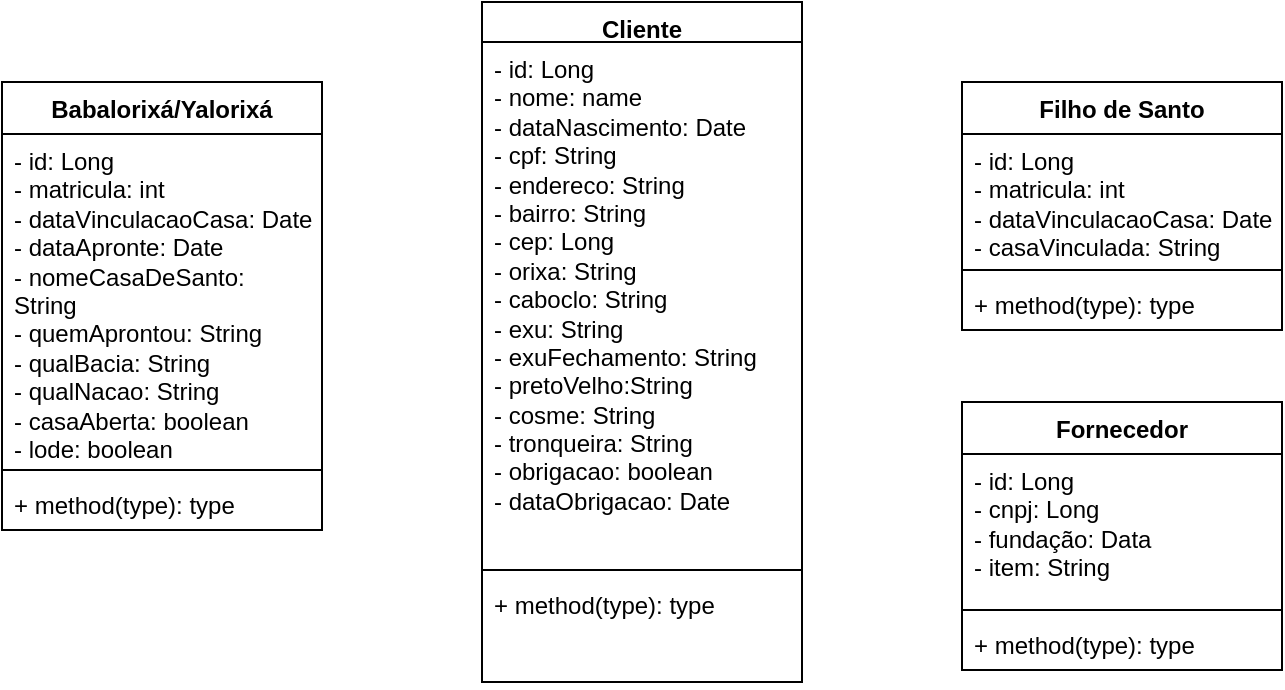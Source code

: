 <mxfile version="21.2.3" type="github">
  <diagram name="Página-1" id="Vdpbjj2JsCtud9L1v_U5">
    <mxGraphModel dx="1050" dy="581" grid="1" gridSize="10" guides="1" tooltips="1" connect="1" arrows="1" fold="1" page="1" pageScale="1" pageWidth="827" pageHeight="1169" math="0" shadow="0">
      <root>
        <mxCell id="0" />
        <mxCell id="1" parent="0" />
        <mxCell id="piGdwYH6e4SHMuTX9ifc-1" value="Cliente" style="swimlane;fontStyle=1;align=center;verticalAlign=top;childLayout=stackLayout;horizontal=1;startSize=20;horizontalStack=0;resizeParent=1;resizeParentMax=0;resizeLast=0;collapsible=1;marginBottom=0;whiteSpace=wrap;html=1;" vertex="1" parent="1">
          <mxGeometry x="320" y="80" width="160" height="340" as="geometry">
            <mxRectangle x="320" y="40" width="80" height="30" as="alternateBounds" />
          </mxGeometry>
        </mxCell>
        <mxCell id="piGdwYH6e4SHMuTX9ifc-2" value="- id: Long&lt;br&gt;- nome: name&lt;br&gt;- dataNascimento: Date&lt;br&gt;- cpf: String&lt;br&gt;- endereco: String&lt;br&gt;- bairro: String&lt;br&gt;- cep: Long&lt;br&gt;- orixa: String&lt;br style=&quot;border-color: var(--border-color);&quot;&gt;- caboclo: String&lt;br style=&quot;border-color: var(--border-color);&quot;&gt;- exu: String&lt;br&gt;- exuFechamento: String&lt;br&gt;- pretoVelho:String&lt;br&gt;- cosme: String&lt;br&gt;- tronqueira: String&lt;br&gt;- obrigacao: boolean&lt;br&gt;- dataObrigacao: Date" style="text;strokeColor=none;fillColor=none;align=left;verticalAlign=top;spacingLeft=4;spacingRight=4;overflow=hidden;rotatable=0;points=[[0,0.5],[1,0.5]];portConstraint=eastwest;whiteSpace=wrap;html=1;" vertex="1" parent="piGdwYH6e4SHMuTX9ifc-1">
          <mxGeometry y="20" width="160" height="260" as="geometry" />
        </mxCell>
        <mxCell id="piGdwYH6e4SHMuTX9ifc-3" value="" style="line;strokeWidth=1;fillColor=none;align=left;verticalAlign=middle;spacingTop=-1;spacingLeft=3;spacingRight=3;rotatable=0;labelPosition=right;points=[];portConstraint=eastwest;strokeColor=inherit;" vertex="1" parent="piGdwYH6e4SHMuTX9ifc-1">
          <mxGeometry y="280" width="160" height="8" as="geometry" />
        </mxCell>
        <mxCell id="piGdwYH6e4SHMuTX9ifc-4" value="+ method(type): type" style="text;strokeColor=none;fillColor=none;align=left;verticalAlign=top;spacingLeft=4;spacingRight=4;overflow=hidden;rotatable=0;points=[[0,0.5],[1,0.5]];portConstraint=eastwest;whiteSpace=wrap;html=1;" vertex="1" parent="piGdwYH6e4SHMuTX9ifc-1">
          <mxGeometry y="288" width="160" height="52" as="geometry" />
        </mxCell>
        <mxCell id="piGdwYH6e4SHMuTX9ifc-5" value="Fornecedor" style="swimlane;fontStyle=1;align=center;verticalAlign=top;childLayout=stackLayout;horizontal=1;startSize=26;horizontalStack=0;resizeParent=1;resizeParentMax=0;resizeLast=0;collapsible=1;marginBottom=0;whiteSpace=wrap;html=1;" vertex="1" parent="1">
          <mxGeometry x="560" y="280" width="160" height="134" as="geometry" />
        </mxCell>
        <mxCell id="piGdwYH6e4SHMuTX9ifc-6" value="- id: Long&lt;br&gt;- cnpj: Long&lt;br&gt;- fundação: Data&lt;br&gt;- item: String" style="text;strokeColor=none;fillColor=none;align=left;verticalAlign=top;spacingLeft=4;spacingRight=4;overflow=hidden;rotatable=0;points=[[0,0.5],[1,0.5]];portConstraint=eastwest;whiteSpace=wrap;html=1;" vertex="1" parent="piGdwYH6e4SHMuTX9ifc-5">
          <mxGeometry y="26" width="160" height="74" as="geometry" />
        </mxCell>
        <mxCell id="piGdwYH6e4SHMuTX9ifc-7" value="" style="line;strokeWidth=1;fillColor=none;align=left;verticalAlign=middle;spacingTop=-1;spacingLeft=3;spacingRight=3;rotatable=0;labelPosition=right;points=[];portConstraint=eastwest;strokeColor=inherit;" vertex="1" parent="piGdwYH6e4SHMuTX9ifc-5">
          <mxGeometry y="100" width="160" height="8" as="geometry" />
        </mxCell>
        <mxCell id="piGdwYH6e4SHMuTX9ifc-8" value="+ method(type): type" style="text;strokeColor=none;fillColor=none;align=left;verticalAlign=top;spacingLeft=4;spacingRight=4;overflow=hidden;rotatable=0;points=[[0,0.5],[1,0.5]];portConstraint=eastwest;whiteSpace=wrap;html=1;" vertex="1" parent="piGdwYH6e4SHMuTX9ifc-5">
          <mxGeometry y="108" width="160" height="26" as="geometry" />
        </mxCell>
        <mxCell id="piGdwYH6e4SHMuTX9ifc-9" value="Filho de Santo" style="swimlane;fontStyle=1;align=center;verticalAlign=top;childLayout=stackLayout;horizontal=1;startSize=26;horizontalStack=0;resizeParent=1;resizeParentMax=0;resizeLast=0;collapsible=1;marginBottom=0;whiteSpace=wrap;html=1;" vertex="1" parent="1">
          <mxGeometry x="560" y="120" width="160" height="124" as="geometry" />
        </mxCell>
        <mxCell id="piGdwYH6e4SHMuTX9ifc-10" value="- id: Long&lt;br&gt;- matricula: int&lt;br&gt;- dataVinculacaoCasa: Date&lt;br&gt;- casaVinculada: String" style="text;strokeColor=none;fillColor=none;align=left;verticalAlign=top;spacingLeft=4;spacingRight=4;overflow=hidden;rotatable=0;points=[[0,0.5],[1,0.5]];portConstraint=eastwest;whiteSpace=wrap;html=1;" vertex="1" parent="piGdwYH6e4SHMuTX9ifc-9">
          <mxGeometry y="26" width="160" height="64" as="geometry" />
        </mxCell>
        <mxCell id="piGdwYH6e4SHMuTX9ifc-11" value="" style="line;strokeWidth=1;fillColor=none;align=left;verticalAlign=middle;spacingTop=-1;spacingLeft=3;spacingRight=3;rotatable=0;labelPosition=right;points=[];portConstraint=eastwest;strokeColor=inherit;" vertex="1" parent="piGdwYH6e4SHMuTX9ifc-9">
          <mxGeometry y="90" width="160" height="8" as="geometry" />
        </mxCell>
        <mxCell id="piGdwYH6e4SHMuTX9ifc-12" value="+ method(type): type" style="text;strokeColor=none;fillColor=none;align=left;verticalAlign=top;spacingLeft=4;spacingRight=4;overflow=hidden;rotatable=0;points=[[0,0.5],[1,0.5]];portConstraint=eastwest;whiteSpace=wrap;html=1;" vertex="1" parent="piGdwYH6e4SHMuTX9ifc-9">
          <mxGeometry y="98" width="160" height="26" as="geometry" />
        </mxCell>
        <mxCell id="piGdwYH6e4SHMuTX9ifc-13" value="Babalorixá/Yalorixá" style="swimlane;fontStyle=1;align=center;verticalAlign=top;childLayout=stackLayout;horizontal=1;startSize=26;horizontalStack=0;resizeParent=1;resizeParentMax=0;resizeLast=0;collapsible=1;marginBottom=0;whiteSpace=wrap;html=1;" vertex="1" parent="1">
          <mxGeometry x="80" y="120" width="160" height="224" as="geometry" />
        </mxCell>
        <mxCell id="piGdwYH6e4SHMuTX9ifc-14" value="- id: Long&lt;br style=&quot;border-color: var(--border-color);&quot;&gt;- matricula: int&lt;br style=&quot;border-color: var(--border-color);&quot;&gt;- dataVinculacaoCasa: Date&lt;br style=&quot;border-color: var(--border-color);&quot;&gt;- dataApronte: Date&lt;br&gt;- nomeCasaDeSanto: String&lt;br&gt;- quemAprontou: String&lt;br&gt;- qualBacia: String&lt;br&gt;- qualNacao: String&lt;br&gt;- casaAberta: boolean&lt;br&gt;- lode: boolean" style="text;strokeColor=none;fillColor=none;align=left;verticalAlign=top;spacingLeft=4;spacingRight=4;overflow=hidden;rotatable=0;points=[[0,0.5],[1,0.5]];portConstraint=eastwest;whiteSpace=wrap;html=1;" vertex="1" parent="piGdwYH6e4SHMuTX9ifc-13">
          <mxGeometry y="26" width="160" height="164" as="geometry" />
        </mxCell>
        <mxCell id="piGdwYH6e4SHMuTX9ifc-15" value="" style="line;strokeWidth=1;fillColor=none;align=left;verticalAlign=middle;spacingTop=-1;spacingLeft=3;spacingRight=3;rotatable=0;labelPosition=right;points=[];portConstraint=eastwest;strokeColor=inherit;" vertex="1" parent="piGdwYH6e4SHMuTX9ifc-13">
          <mxGeometry y="190" width="160" height="8" as="geometry" />
        </mxCell>
        <mxCell id="piGdwYH6e4SHMuTX9ifc-16" value="+ method(type): type" style="text;strokeColor=none;fillColor=none;align=left;verticalAlign=top;spacingLeft=4;spacingRight=4;overflow=hidden;rotatable=0;points=[[0,0.5],[1,0.5]];portConstraint=eastwest;whiteSpace=wrap;html=1;" vertex="1" parent="piGdwYH6e4SHMuTX9ifc-13">
          <mxGeometry y="198" width="160" height="26" as="geometry" />
        </mxCell>
      </root>
    </mxGraphModel>
  </diagram>
</mxfile>
